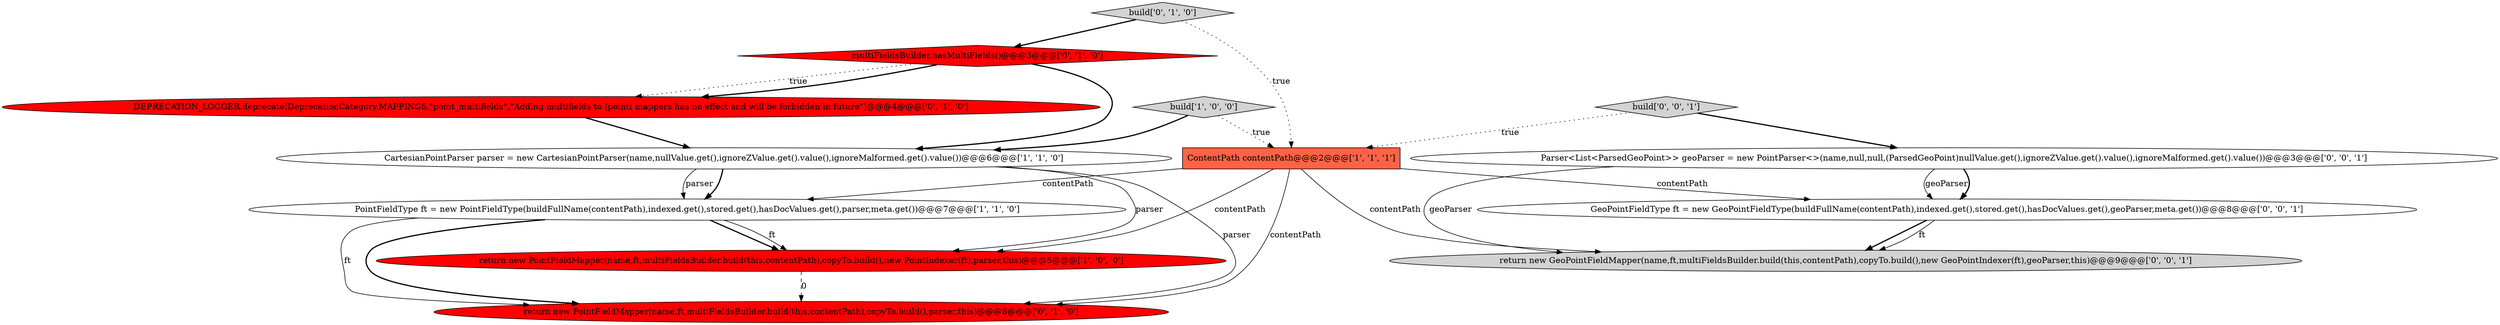 digraph {
5 [style = filled, label = "build['0', '1', '0']", fillcolor = lightgray, shape = diamond image = "AAA0AAABBB2BBB"];
2 [style = filled, label = "CartesianPointParser parser = new CartesianPointParser(name,nullValue.get(),ignoreZValue.get().value(),ignoreMalformed.get().value())@@@6@@@['1', '1', '0']", fillcolor = white, shape = ellipse image = "AAA0AAABBB1BBB"];
8 [style = filled, label = "return new PointFieldMapper(name,ft,multiFieldsBuilder.build(this,contentPath),copyTo.build(),parser,this)@@@8@@@['0', '1', '0']", fillcolor = red, shape = ellipse image = "AAA1AAABBB2BBB"];
6 [style = filled, label = "multiFieldsBuilder.hasMultiFields()@@@3@@@['0', '1', '0']", fillcolor = red, shape = diamond image = "AAA1AAABBB2BBB"];
9 [style = filled, label = "Parser<List<ParsedGeoPoint>> geoParser = new PointParser<>(name,null,null,(ParsedGeoPoint)nullValue.get(),ignoreZValue.get().value(),ignoreMalformed.get().value())@@@3@@@['0', '0', '1']", fillcolor = white, shape = ellipse image = "AAA0AAABBB3BBB"];
12 [style = filled, label = "build['0', '0', '1']", fillcolor = lightgray, shape = diamond image = "AAA0AAABBB3BBB"];
10 [style = filled, label = "return new GeoPointFieldMapper(name,ft,multiFieldsBuilder.build(this,contentPath),copyTo.build(),new GeoPointIndexer(ft),geoParser,this)@@@9@@@['0', '0', '1']", fillcolor = lightgray, shape = ellipse image = "AAA0AAABBB3BBB"];
1 [style = filled, label = "ContentPath contentPath@@@2@@@['1', '1', '1']", fillcolor = tomato, shape = box image = "AAA0AAABBB1BBB"];
3 [style = filled, label = "build['1', '0', '0']", fillcolor = lightgray, shape = diamond image = "AAA0AAABBB1BBB"];
7 [style = filled, label = "DEPRECATION_LOGGER.deprecate(DeprecationCategory.MAPPINGS,\"point_multifields\",\"Adding multifields to (point( mappers has no effect and will be forbidden in future\")@@@4@@@['0', '1', '0']", fillcolor = red, shape = ellipse image = "AAA1AAABBB2BBB"];
4 [style = filled, label = "PointFieldType ft = new PointFieldType(buildFullName(contentPath),indexed.get(),stored.get(),hasDocValues.get(),parser,meta.get())@@@7@@@['1', '1', '0']", fillcolor = white, shape = ellipse image = "AAA0AAABBB1BBB"];
0 [style = filled, label = "return new PointFieldMapper(name,ft,multiFieldsBuilder.build(this,contentPath),copyTo.build(),new PointIndexer(ft),parser,this)@@@5@@@['1', '0', '0']", fillcolor = red, shape = ellipse image = "AAA1AAABBB1BBB"];
11 [style = filled, label = "GeoPointFieldType ft = new GeoPointFieldType(buildFullName(contentPath),indexed.get(),stored.get(),hasDocValues.get(),geoParser,meta.get())@@@8@@@['0', '0', '1']", fillcolor = white, shape = ellipse image = "AAA0AAABBB3BBB"];
9->11 [style = solid, label="geoParser"];
1->10 [style = solid, label="contentPath"];
1->4 [style = solid, label="contentPath"];
9->11 [style = bold, label=""];
1->11 [style = solid, label="contentPath"];
5->1 [style = dotted, label="true"];
12->1 [style = dotted, label="true"];
1->8 [style = solid, label="contentPath"];
12->9 [style = bold, label=""];
2->4 [style = bold, label=""];
4->0 [style = bold, label=""];
6->2 [style = bold, label=""];
4->8 [style = solid, label="ft"];
5->6 [style = bold, label=""];
3->2 [style = bold, label=""];
9->10 [style = solid, label="geoParser"];
11->10 [style = bold, label=""];
7->2 [style = bold, label=""];
2->8 [style = solid, label="parser"];
2->0 [style = solid, label="parser"];
6->7 [style = dotted, label="true"];
2->4 [style = solid, label="parser"];
4->8 [style = bold, label=""];
0->8 [style = dashed, label="0"];
4->0 [style = solid, label="ft"];
6->7 [style = bold, label=""];
3->1 [style = dotted, label="true"];
11->10 [style = solid, label="ft"];
1->0 [style = solid, label="contentPath"];
}
